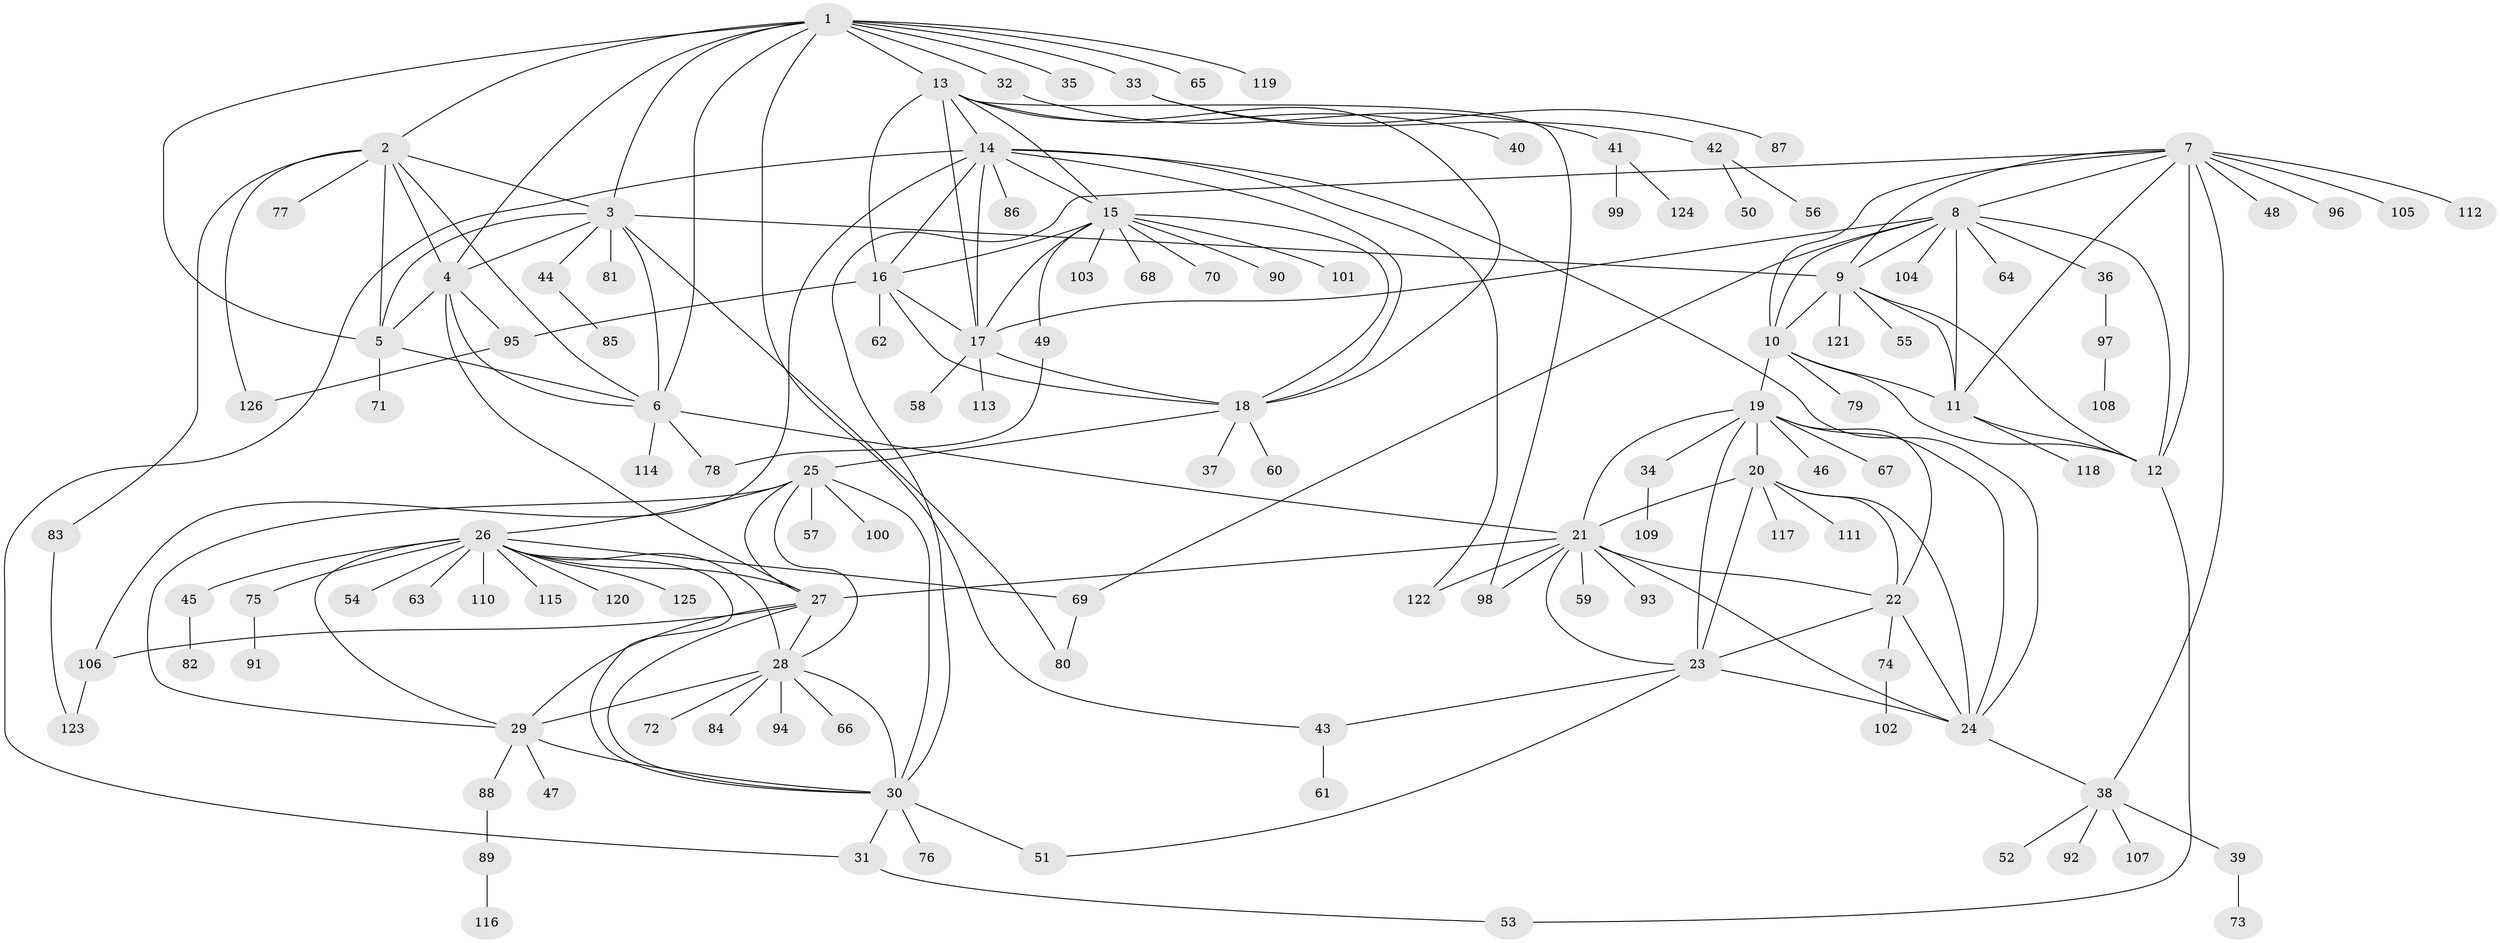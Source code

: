 // coarse degree distribution, {17: 0.015873015873015872, 7: 0.06349206349206349, 6: 0.031746031746031744, 13: 0.015873015873015872, 9: 0.031746031746031744, 4: 0.015873015873015872, 14: 0.015873015873015872, 3: 0.015873015873015872, 1: 0.7142857142857143, 2: 0.07936507936507936}
// Generated by graph-tools (version 1.1) at 2025/19/03/04/25 18:19:55]
// undirected, 126 vertices, 195 edges
graph export_dot {
graph [start="1"]
  node [color=gray90,style=filled];
  1;
  2;
  3;
  4;
  5;
  6;
  7;
  8;
  9;
  10;
  11;
  12;
  13;
  14;
  15;
  16;
  17;
  18;
  19;
  20;
  21;
  22;
  23;
  24;
  25;
  26;
  27;
  28;
  29;
  30;
  31;
  32;
  33;
  34;
  35;
  36;
  37;
  38;
  39;
  40;
  41;
  42;
  43;
  44;
  45;
  46;
  47;
  48;
  49;
  50;
  51;
  52;
  53;
  54;
  55;
  56;
  57;
  58;
  59;
  60;
  61;
  62;
  63;
  64;
  65;
  66;
  67;
  68;
  69;
  70;
  71;
  72;
  73;
  74;
  75;
  76;
  77;
  78;
  79;
  80;
  81;
  82;
  83;
  84;
  85;
  86;
  87;
  88;
  89;
  90;
  91;
  92;
  93;
  94;
  95;
  96;
  97;
  98;
  99;
  100;
  101;
  102;
  103;
  104;
  105;
  106;
  107;
  108;
  109;
  110;
  111;
  112;
  113;
  114;
  115;
  116;
  117;
  118;
  119;
  120;
  121;
  122;
  123;
  124;
  125;
  126;
  1 -- 2;
  1 -- 3;
  1 -- 4;
  1 -- 5;
  1 -- 6;
  1 -- 13;
  1 -- 32;
  1 -- 33;
  1 -- 35;
  1 -- 43;
  1 -- 65;
  1 -- 119;
  2 -- 3;
  2 -- 4;
  2 -- 5;
  2 -- 6;
  2 -- 77;
  2 -- 83;
  2 -- 126;
  3 -- 4;
  3 -- 5;
  3 -- 6;
  3 -- 9;
  3 -- 44;
  3 -- 80;
  3 -- 81;
  4 -- 5;
  4 -- 6;
  4 -- 27;
  4 -- 95;
  5 -- 6;
  5 -- 71;
  6 -- 21;
  6 -- 78;
  6 -- 114;
  7 -- 8;
  7 -- 9;
  7 -- 10;
  7 -- 11;
  7 -- 12;
  7 -- 30;
  7 -- 38;
  7 -- 48;
  7 -- 96;
  7 -- 105;
  7 -- 112;
  8 -- 9;
  8 -- 10;
  8 -- 11;
  8 -- 12;
  8 -- 17;
  8 -- 36;
  8 -- 64;
  8 -- 69;
  8 -- 104;
  9 -- 10;
  9 -- 11;
  9 -- 12;
  9 -- 55;
  9 -- 121;
  10 -- 11;
  10 -- 12;
  10 -- 19;
  10 -- 79;
  11 -- 12;
  11 -- 118;
  12 -- 53;
  13 -- 14;
  13 -- 15;
  13 -- 16;
  13 -- 17;
  13 -- 18;
  13 -- 40;
  13 -- 98;
  14 -- 15;
  14 -- 16;
  14 -- 17;
  14 -- 18;
  14 -- 24;
  14 -- 31;
  14 -- 86;
  14 -- 106;
  14 -- 122;
  15 -- 16;
  15 -- 17;
  15 -- 18;
  15 -- 49;
  15 -- 68;
  15 -- 70;
  15 -- 90;
  15 -- 101;
  15 -- 103;
  16 -- 17;
  16 -- 18;
  16 -- 62;
  16 -- 95;
  17 -- 18;
  17 -- 58;
  17 -- 113;
  18 -- 25;
  18 -- 37;
  18 -- 60;
  19 -- 20;
  19 -- 21;
  19 -- 22;
  19 -- 23;
  19 -- 24;
  19 -- 34;
  19 -- 46;
  19 -- 67;
  20 -- 21;
  20 -- 22;
  20 -- 23;
  20 -- 24;
  20 -- 111;
  20 -- 117;
  21 -- 22;
  21 -- 23;
  21 -- 24;
  21 -- 27;
  21 -- 59;
  21 -- 93;
  21 -- 98;
  21 -- 122;
  22 -- 23;
  22 -- 24;
  22 -- 74;
  23 -- 24;
  23 -- 43;
  23 -- 51;
  24 -- 38;
  25 -- 26;
  25 -- 27;
  25 -- 28;
  25 -- 29;
  25 -- 30;
  25 -- 57;
  25 -- 100;
  26 -- 27;
  26 -- 28;
  26 -- 29;
  26 -- 30;
  26 -- 45;
  26 -- 54;
  26 -- 63;
  26 -- 69;
  26 -- 75;
  26 -- 110;
  26 -- 115;
  26 -- 120;
  26 -- 125;
  27 -- 28;
  27 -- 29;
  27 -- 30;
  27 -- 106;
  28 -- 29;
  28 -- 30;
  28 -- 66;
  28 -- 72;
  28 -- 84;
  28 -- 94;
  29 -- 30;
  29 -- 47;
  29 -- 88;
  30 -- 31;
  30 -- 51;
  30 -- 76;
  31 -- 53;
  32 -- 41;
  33 -- 42;
  33 -- 87;
  34 -- 109;
  36 -- 97;
  38 -- 39;
  38 -- 52;
  38 -- 92;
  38 -- 107;
  39 -- 73;
  41 -- 99;
  41 -- 124;
  42 -- 50;
  42 -- 56;
  43 -- 61;
  44 -- 85;
  45 -- 82;
  49 -- 78;
  69 -- 80;
  74 -- 102;
  75 -- 91;
  83 -- 123;
  88 -- 89;
  89 -- 116;
  95 -- 126;
  97 -- 108;
  106 -- 123;
}

